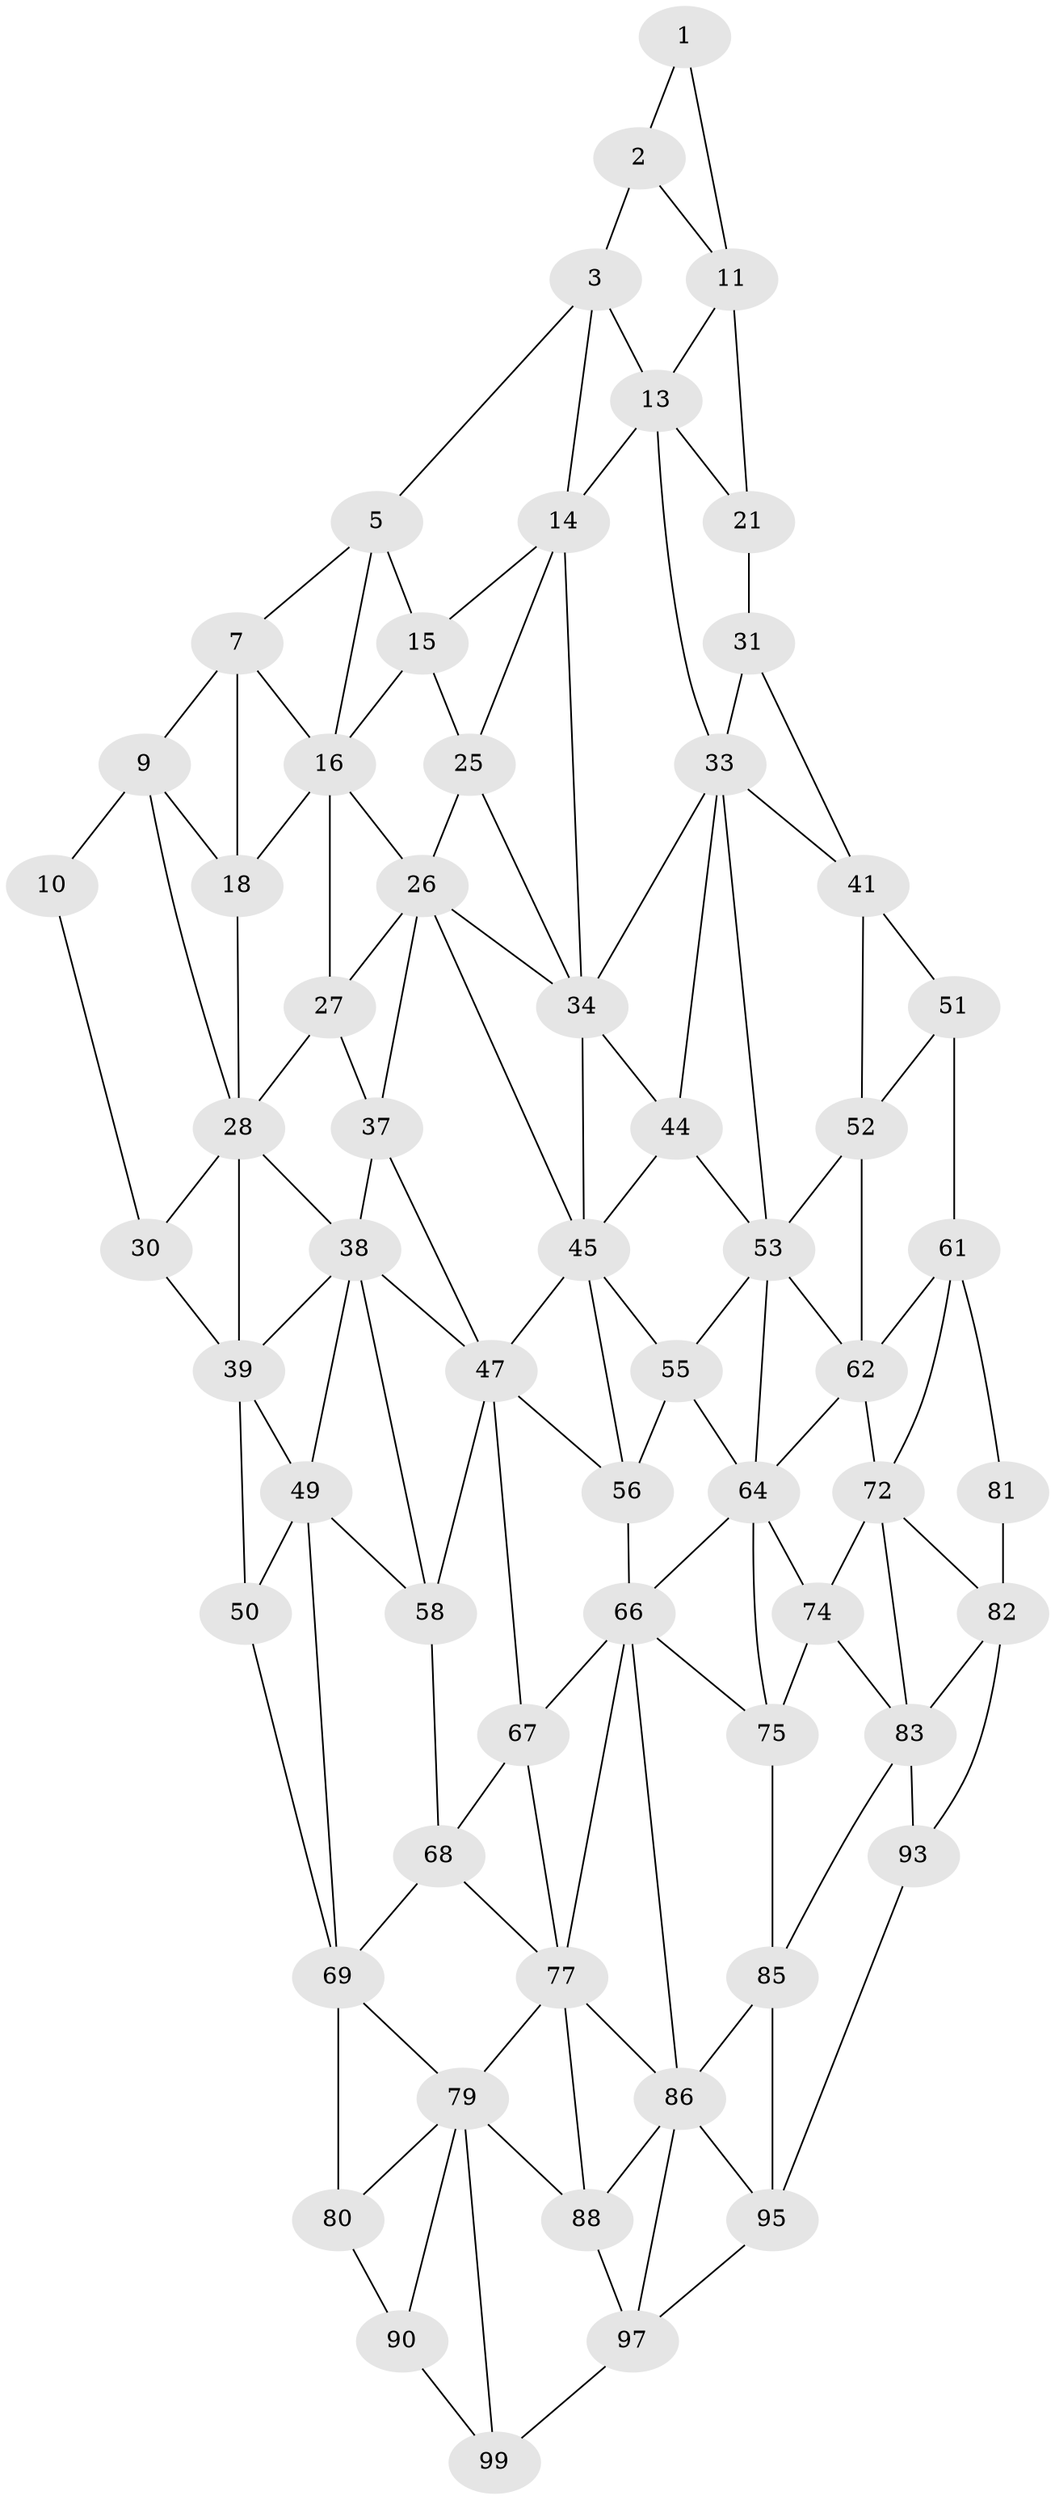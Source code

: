 // original degree distribution, {2: 0.04, 3: 0.32, 4: 0.64}
// Generated by graph-tools (version 1.1) at 2025/11/02/21/25 10:11:11]
// undirected, 61 vertices, 132 edges
graph export_dot {
graph [start="1"]
  node [color=gray90,style=filled];
  1;
  2;
  3 [super="+4"];
  5 [super="+6"];
  7 [super="+8"];
  9 [super="+19"];
  10 [super="+20"];
  11 [super="+12"];
  13 [super="+23"];
  14 [super="+24"];
  15;
  16 [super="+17"];
  18;
  21 [super="+22"];
  25;
  26 [super="+36"];
  27;
  28 [super="+29"];
  30;
  31 [super="+32"];
  33 [super="+43"];
  34 [super="+35"];
  37;
  38 [super="+48"];
  39 [super="+40"];
  41 [super="+42"];
  44;
  45 [super="+46"];
  47 [super="+57"];
  49 [super="+59"];
  50 [super="+60"];
  51;
  52;
  53 [super="+54"];
  55;
  56;
  58;
  61 [super="+71"];
  62 [super="+63"];
  64 [super="+65"];
  66 [super="+76"];
  67;
  68;
  69 [super="+70"];
  72 [super="+73"];
  74;
  75;
  77 [super="+78"];
  79 [super="+89"];
  80;
  81 [super="+91"];
  82 [super="+92"];
  83 [super="+84"];
  85;
  86 [super="+87"];
  88;
  90;
  93 [super="+94"];
  95 [super="+96"];
  97 [super="+98"];
  99 [super="+100"];
  1 -- 11;
  1 -- 2;
  2 -- 3;
  2 -- 11;
  3 -- 13;
  3 -- 5;
  3 -- 14;
  5 -- 15;
  5 -- 16;
  5 -- 7;
  7 -- 9;
  7 -- 18;
  7 -- 16;
  9 -- 10 [weight=2];
  9 -- 18;
  9 -- 28;
  10 -- 30;
  11 -- 21 [weight=2];
  11 -- 13;
  13 -- 14 [weight=2];
  13 -- 33;
  13 -- 21;
  14 -- 15;
  14 -- 25;
  14 -- 34;
  15 -- 25;
  15 -- 16;
  16 -- 26;
  16 -- 18;
  16 -- 27;
  18 -- 28;
  21 -- 31 [weight=2];
  25 -- 26;
  25 -- 34;
  26 -- 27;
  26 -- 34;
  26 -- 37;
  26 -- 45;
  27 -- 37;
  27 -- 28;
  28 -- 38;
  28 -- 30;
  28 -- 39;
  30 -- 39;
  31 -- 41 [weight=2];
  31 -- 33;
  33 -- 34;
  33 -- 44;
  33 -- 53;
  33 -- 41;
  34 -- 44;
  34 -- 45;
  37 -- 47;
  37 -- 38;
  38 -- 39;
  38 -- 49;
  38 -- 58;
  38 -- 47;
  39 -- 49;
  39 -- 50;
  41 -- 51;
  41 -- 52;
  44 -- 45;
  44 -- 53;
  45 -- 55;
  45 -- 56;
  45 -- 47;
  47 -- 56;
  47 -- 58;
  47 -- 67;
  49 -- 50 [weight=2];
  49 -- 58;
  49 -- 69;
  50 -- 69;
  51 -- 61;
  51 -- 52;
  52 -- 62;
  52 -- 53;
  53 -- 64;
  53 -- 55;
  53 -- 62;
  55 -- 56;
  55 -- 64;
  56 -- 66;
  58 -- 68;
  61 -- 62;
  61 -- 72;
  61 -- 81;
  62 -- 72 [weight=2];
  62 -- 64;
  64 -- 74;
  64 -- 66;
  64 -- 75;
  66 -- 67;
  66 -- 75;
  66 -- 77;
  66 -- 86;
  67 -- 77;
  67 -- 68;
  68 -- 69;
  68 -- 77;
  69 -- 79;
  69 -- 80;
  72 -- 82;
  72 -- 74;
  72 -- 83;
  74 -- 75;
  74 -- 83;
  75 -- 85;
  77 -- 86;
  77 -- 88;
  77 -- 79;
  79 -- 80;
  79 -- 88;
  79 -- 90;
  79 -- 99;
  80 -- 90;
  81 -- 82 [weight=2];
  82 -- 83;
  82 -- 93;
  83 -- 93 [weight=2];
  83 -- 85;
  85 -- 95;
  85 -- 86;
  86 -- 88;
  86 -- 97;
  86 -- 95;
  88 -- 97;
  90 -- 99;
  93 -- 95;
  95 -- 97;
  97 -- 99;
}
